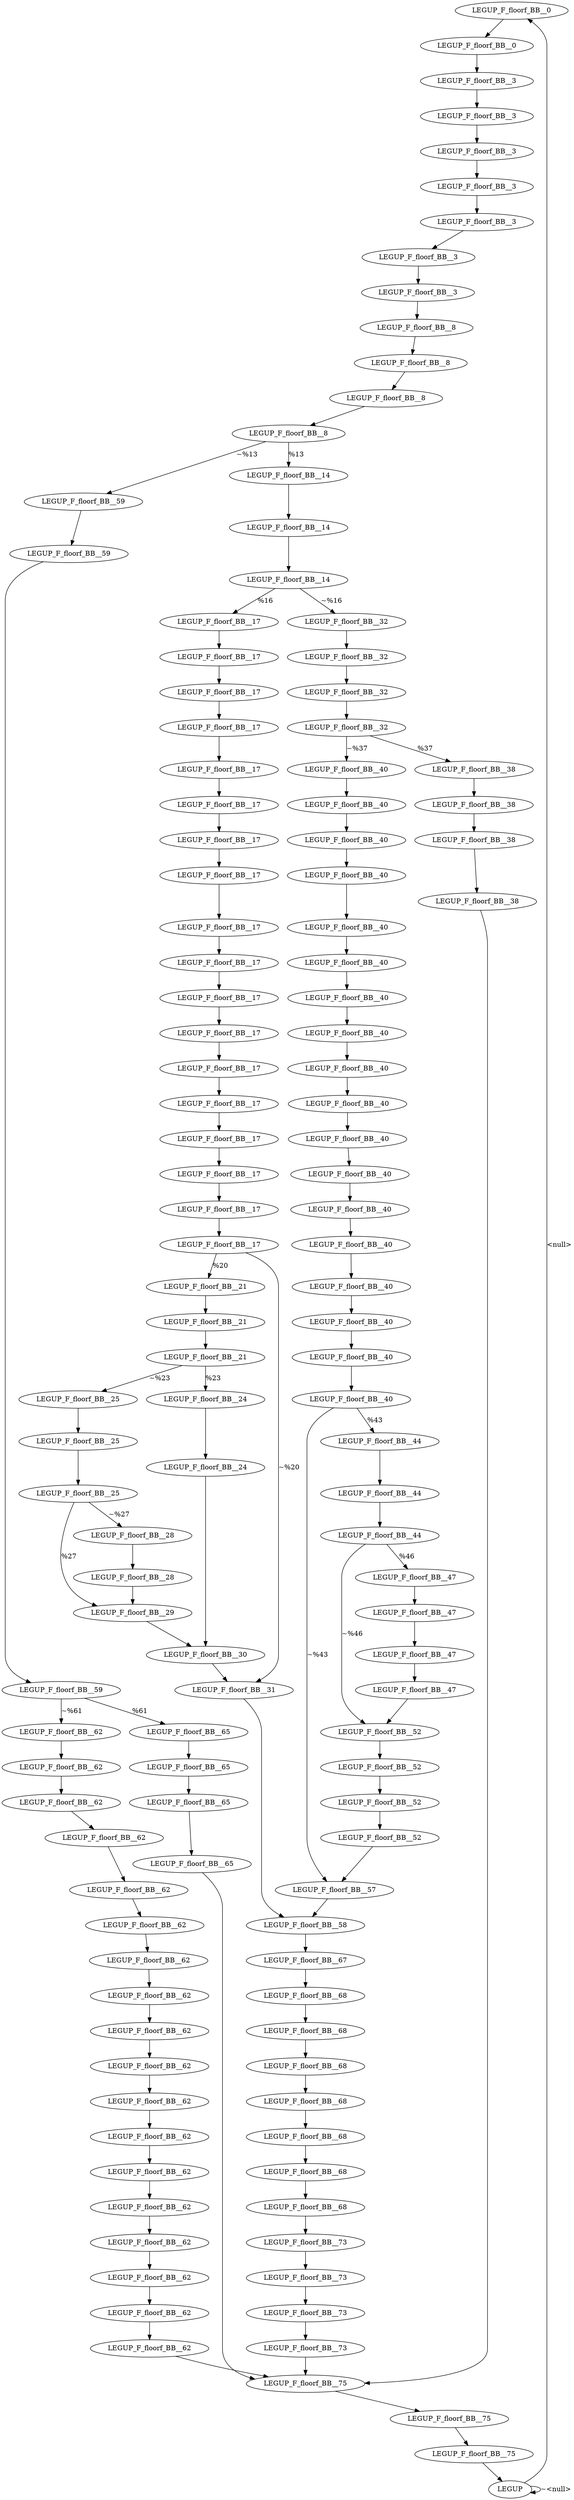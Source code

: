 digraph {
Node0x2cfcaf0[label="LEGUP_F_floorf_BB__0"];
Node0x2cfc950[label="LEGUP"];
Node0x2cfc950 -> Node0x2cfcaf0[label="<null>"];
Node0x2cfc950 -> Node0x2cfc950[label="~<null>"];
Node0x2cfcbc0[label="LEGUP_F_floorf_BB__0"];
Node0x2cfcaf0 -> Node0x2cfcbc0;
Node0x2cfcc90[label="LEGUP_F_floorf_BB__3"];
Node0x2cfcbc0 -> Node0x2cfcc90;
Node0x2cfcd60[label="LEGUP_F_floorf_BB__3"];
Node0x2cfcc90 -> Node0x2cfcd60;
Node0x2cfce30[label="LEGUP_F_floorf_BB__3"];
Node0x2cfcd60 -> Node0x2cfce30;
Node0x2cfcf00[label="LEGUP_F_floorf_BB__3"];
Node0x2cfce30 -> Node0x2cfcf00;
Node0x2cfcfd0[label="LEGUP_F_floorf_BB__3"];
Node0x2cfcf00 -> Node0x2cfcfd0;
Node0x2cfd0a0[label="LEGUP_F_floorf_BB__3"];
Node0x2cfcfd0 -> Node0x2cfd0a0;
Node0x2cfd170[label="LEGUP_F_floorf_BB__3"];
Node0x2cfd0a0 -> Node0x2cfd170;
Node0x2cfd240[label="LEGUP_F_floorf_BB__8"];
Node0x2cfd170 -> Node0x2cfd240;
Node0x2cfd310[label="LEGUP_F_floorf_BB__8"];
Node0x2cfd240 -> Node0x2cfd310;
Node0x2cfd3e0[label="LEGUP_F_floorf_BB__8"];
Node0x2cfd310 -> Node0x2cfd3e0;
Node0x2cfd4b0[label="LEGUP_F_floorf_BB__8"];
Node0x2cfd3e0 -> Node0x2cfd4b0;
Node0x2cfd580[label="LEGUP_F_floorf_BB__14"];
Node0x2cfd4b0 -> Node0x2cfd580[label="%13"];
Node0x2d01950[label="LEGUP_F_floorf_BB__59"];
Node0x2cfd4b0 -> Node0x2d01950[label="~%13"];
Node0x2cfd650[label="LEGUP_F_floorf_BB__14"];
Node0x2cfd580 -> Node0x2cfd650;
Node0x2cfd720[label="LEGUP_F_floorf_BB__14"];
Node0x2cfd650 -> Node0x2cfd720;
Node0x2cfd7f0[label="LEGUP_F_floorf_BB__17"];
Node0x2cfd720 -> Node0x2cfd7f0[label="%16"];
Node0x2cff120[label="LEGUP_F_floorf_BB__32"];
Node0x2cfd720 -> Node0x2cff120[label="~%16"];
Node0x2cfd8c0[label="LEGUP_F_floorf_BB__17"];
Node0x2cfd7f0 -> Node0x2cfd8c0;
Node0x2cfd990[label="LEGUP_F_floorf_BB__17"];
Node0x2cfd8c0 -> Node0x2cfd990;
Node0x2cfda60[label="LEGUP_F_floorf_BB__17"];
Node0x2cfd990 -> Node0x2cfda60;
Node0x2cfdb30[label="LEGUP_F_floorf_BB__17"];
Node0x2cfda60 -> Node0x2cfdb30;
Node0x2cfdc00[label="LEGUP_F_floorf_BB__17"];
Node0x2cfdb30 -> Node0x2cfdc00;
Node0x2cfdcd0[label="LEGUP_F_floorf_BB__17"];
Node0x2cfdc00 -> Node0x2cfdcd0;
Node0x2cfdda0[label="LEGUP_F_floorf_BB__17"];
Node0x2cfdcd0 -> Node0x2cfdda0;
Node0x2cfde70[label="LEGUP_F_floorf_BB__17"];
Node0x2cfdda0 -> Node0x2cfde70;
Node0x2cfdf40[label="LEGUP_F_floorf_BB__17"];
Node0x2cfde70 -> Node0x2cfdf40;
Node0x2cfe010[label="LEGUP_F_floorf_BB__17"];
Node0x2cfdf40 -> Node0x2cfe010;
Node0x2cfe0e0[label="LEGUP_F_floorf_BB__17"];
Node0x2cfe010 -> Node0x2cfe0e0;
Node0x2cfe1b0[label="LEGUP_F_floorf_BB__17"];
Node0x2cfe0e0 -> Node0x2cfe1b0;
Node0x2cfe280[label="LEGUP_F_floorf_BB__17"];
Node0x2cfe1b0 -> Node0x2cfe280;
Node0x2cfe350[label="LEGUP_F_floorf_BB__17"];
Node0x2cfe280 -> Node0x2cfe350;
Node0x2cfe420[label="LEGUP_F_floorf_BB__17"];
Node0x2cfe350 -> Node0x2cfe420;
Node0x2cfe4f0[label="LEGUP_F_floorf_BB__17"];
Node0x2cfe420 -> Node0x2cfe4f0;
Node0x2cfe5c0[label="LEGUP_F_floorf_BB__17"];
Node0x2cfe4f0 -> Node0x2cfe5c0;
Node0x2cfe690[label="LEGUP_F_floorf_BB__21"];
Node0x2cfe5c0 -> Node0x2cfe690[label="%20"];
Node0x2cff050[label="LEGUP_F_floorf_BB__31"];
Node0x2cfe5c0 -> Node0x2cff050[label="~%20"];
Node0x2cfe760[label="LEGUP_F_floorf_BB__21"];
Node0x2cfe690 -> Node0x2cfe760;
Node0x2cfe830[label="LEGUP_F_floorf_BB__21"];
Node0x2cfe760 -> Node0x2cfe830;
Node0x2cfe900[label="LEGUP_F_floorf_BB__24"];
Node0x2cfe830 -> Node0x2cfe900[label="%23"];
Node0x2cfeaa0[label="LEGUP_F_floorf_BB__25"];
Node0x2cfe830 -> Node0x2cfeaa0[label="~%23"];
Node0x2cfe9d0[label="LEGUP_F_floorf_BB__24"];
Node0x2cfe900 -> Node0x2cfe9d0;
Node0x2cfef80[label="LEGUP_F_floorf_BB__30"];
Node0x2cfe9d0 -> Node0x2cfef80;
Node0x2cfeb70[label="LEGUP_F_floorf_BB__25"];
Node0x2cfeaa0 -> Node0x2cfeb70;
Node0x2cfec40[label="LEGUP_F_floorf_BB__25"];
Node0x2cfeb70 -> Node0x2cfec40;
Node0x2cfeeb0[label="LEGUP_F_floorf_BB__29"];
Node0x2cfec40 -> Node0x2cfeeb0[label="%27"];
Node0x2cfed10[label="LEGUP_F_floorf_BB__28"];
Node0x2cfec40 -> Node0x2cfed10[label="~%27"];
Node0x2cfede0[label="LEGUP_F_floorf_BB__28"];
Node0x2cfed10 -> Node0x2cfede0;
Node0x2cfede0 -> Node0x2cfeeb0;
Node0x2cfeeb0 -> Node0x2cfef80;
Node0x2cfef80 -> Node0x2cff050;
Node0x2d01840[label="LEGUP_F_floorf_BB__58"];
Node0x2cff050 -> Node0x2d01840;
Node0x2cff1f0[label="LEGUP_F_floorf_BB__32"];
Node0x2cff120 -> Node0x2cff1f0;
Node0x2cff2c0[label="LEGUP_F_floorf_BB__32"];
Node0x2cff1f0 -> Node0x2cff2c0;
Node0x2cff390[label="LEGUP_F_floorf_BB__32"];
Node0x2cff2c0 -> Node0x2cff390;
Node0x2cff460[label="LEGUP_F_floorf_BB__38"];
Node0x2cff390 -> Node0x2cff460[label="%37"];
Node0x2cff860[label="LEGUP_F_floorf_BB__40"];
Node0x2cff390 -> Node0x2cff860[label="~%37"];
Node0x2cff530[label="LEGUP_F_floorf_BB__38"];
Node0x2cff460 -> Node0x2cff530;
Node0x2cff640[label="LEGUP_F_floorf_BB__38"];
Node0x2cff530 -> Node0x2cff640;
Node0x2cff750[label="LEGUP_F_floorf_BB__38"];
Node0x2cff640 -> Node0x2cff750;
Node0x2d040a0[label="LEGUP_F_floorf_BB__75"];
Node0x2cff750 -> Node0x2d040a0;
Node0x2cff970[label="LEGUP_F_floorf_BB__40"];
Node0x2cff860 -> Node0x2cff970;
Node0x2cffa80[label="LEGUP_F_floorf_BB__40"];
Node0x2cff970 -> Node0x2cffa80;
Node0x2cffb90[label="LEGUP_F_floorf_BB__40"];
Node0x2cffa80 -> Node0x2cffb90;
Node0x2cffca0[label="LEGUP_F_floorf_BB__40"];
Node0x2cffb90 -> Node0x2cffca0;
Node0x2cffdb0[label="LEGUP_F_floorf_BB__40"];
Node0x2cffca0 -> Node0x2cffdb0;
Node0x2cffec0[label="LEGUP_F_floorf_BB__40"];
Node0x2cffdb0 -> Node0x2cffec0;
Node0x2cfffd0[label="LEGUP_F_floorf_BB__40"];
Node0x2cffec0 -> Node0x2cfffd0;
Node0x2d000e0[label="LEGUP_F_floorf_BB__40"];
Node0x2cfffd0 -> Node0x2d000e0;
Node0x2d001f0[label="LEGUP_F_floorf_BB__40"];
Node0x2d000e0 -> Node0x2d001f0;
Node0x2d00300[label="LEGUP_F_floorf_BB__40"];
Node0x2d001f0 -> Node0x2d00300;
Node0x2d00410[label="LEGUP_F_floorf_BB__40"];
Node0x2d00300 -> Node0x2d00410;
Node0x2d00520[label="LEGUP_F_floorf_BB__40"];
Node0x2d00410 -> Node0x2d00520;
Node0x2d00630[label="LEGUP_F_floorf_BB__40"];
Node0x2d00520 -> Node0x2d00630;
Node0x2d00740[label="LEGUP_F_floorf_BB__40"];
Node0x2d00630 -> Node0x2d00740;
Node0x2d00850[label="LEGUP_F_floorf_BB__40"];
Node0x2d00740 -> Node0x2d00850;
Node0x2d00960[label="LEGUP_F_floorf_BB__40"];
Node0x2d00850 -> Node0x2d00960;
Node0x2d00a70[label="LEGUP_F_floorf_BB__40"];
Node0x2d00960 -> Node0x2d00a70;
Node0x2d00b80[label="LEGUP_F_floorf_BB__44"];
Node0x2d00a70 -> Node0x2d00b80[label="%43"];
Node0x2d01730[label="LEGUP_F_floorf_BB__57"];
Node0x2d00a70 -> Node0x2d01730[label="~%43"];
Node0x2d00c90[label="LEGUP_F_floorf_BB__44"];
Node0x2d00b80 -> Node0x2d00c90;
Node0x2d00da0[label="LEGUP_F_floorf_BB__44"];
Node0x2d00c90 -> Node0x2d00da0;
Node0x2d00eb0[label="LEGUP_F_floorf_BB__47"];
Node0x2d00da0 -> Node0x2d00eb0[label="%46"];
Node0x2d012f0[label="LEGUP_F_floorf_BB__52"];
Node0x2d00da0 -> Node0x2d012f0[label="~%46"];
Node0x2d00fc0[label="LEGUP_F_floorf_BB__47"];
Node0x2d00eb0 -> Node0x2d00fc0;
Node0x2d010d0[label="LEGUP_F_floorf_BB__47"];
Node0x2d00fc0 -> Node0x2d010d0;
Node0x2d011e0[label="LEGUP_F_floorf_BB__47"];
Node0x2d010d0 -> Node0x2d011e0;
Node0x2d011e0 -> Node0x2d012f0;
Node0x2d01400[label="LEGUP_F_floorf_BB__52"];
Node0x2d012f0 -> Node0x2d01400;
Node0x2d01510[label="LEGUP_F_floorf_BB__52"];
Node0x2d01400 -> Node0x2d01510;
Node0x2d01620[label="LEGUP_F_floorf_BB__52"];
Node0x2d01510 -> Node0x2d01620;
Node0x2d01620 -> Node0x2d01730;
Node0x2d01730 -> Node0x2d01840;
Node0x2d033e0[label="LEGUP_F_floorf_BB__67"];
Node0x2d01840 -> Node0x2d033e0;
Node0x2d01a60[label="LEGUP_F_floorf_BB__59"];
Node0x2d01950 -> Node0x2d01a60;
Node0x2d01b70[label="LEGUP_F_floorf_BB__59"];
Node0x2d01a60 -> Node0x2d01b70;
Node0x2d02fa0[label="LEGUP_F_floorf_BB__65"];
Node0x2d01b70 -> Node0x2d02fa0[label="%61"];
Node0x2d01c80[label="LEGUP_F_floorf_BB__62"];
Node0x2d01b70 -> Node0x2d01c80[label="~%61"];
Node0x2d01d90[label="LEGUP_F_floorf_BB__62"];
Node0x2d01c80 -> Node0x2d01d90;
Node0x2d01ea0[label="LEGUP_F_floorf_BB__62"];
Node0x2d01d90 -> Node0x2d01ea0;
Node0x2d01fb0[label="LEGUP_F_floorf_BB__62"];
Node0x2d01ea0 -> Node0x2d01fb0;
Node0x2d020c0[label="LEGUP_F_floorf_BB__62"];
Node0x2d01fb0 -> Node0x2d020c0;
Node0x2d021d0[label="LEGUP_F_floorf_BB__62"];
Node0x2d020c0 -> Node0x2d021d0;
Node0x2d022e0[label="LEGUP_F_floorf_BB__62"];
Node0x2d021d0 -> Node0x2d022e0;
Node0x2d023f0[label="LEGUP_F_floorf_BB__62"];
Node0x2d022e0 -> Node0x2d023f0;
Node0x2d02500[label="LEGUP_F_floorf_BB__62"];
Node0x2d023f0 -> Node0x2d02500;
Node0x2d02610[label="LEGUP_F_floorf_BB__62"];
Node0x2d02500 -> Node0x2d02610;
Node0x2d02720[label="LEGUP_F_floorf_BB__62"];
Node0x2d02610 -> Node0x2d02720;
Node0x2d02830[label="LEGUP_F_floorf_BB__62"];
Node0x2d02720 -> Node0x2d02830;
Node0x2d02940[label="LEGUP_F_floorf_BB__62"];
Node0x2d02830 -> Node0x2d02940;
Node0x2d02a50[label="LEGUP_F_floorf_BB__62"];
Node0x2d02940 -> Node0x2d02a50;
Node0x2d02b60[label="LEGUP_F_floorf_BB__62"];
Node0x2d02a50 -> Node0x2d02b60;
Node0x2d02c70[label="LEGUP_F_floorf_BB__62"];
Node0x2d02b60 -> Node0x2d02c70;
Node0x2d02d80[label="LEGUP_F_floorf_BB__62"];
Node0x2d02c70 -> Node0x2d02d80;
Node0x2d02e90[label="LEGUP_F_floorf_BB__62"];
Node0x2d02d80 -> Node0x2d02e90;
Node0x2d02e90 -> Node0x2d040a0;
Node0x2d030b0[label="LEGUP_F_floorf_BB__65"];
Node0x2d02fa0 -> Node0x2d030b0;
Node0x2d031c0[label="LEGUP_F_floorf_BB__65"];
Node0x2d030b0 -> Node0x2d031c0;
Node0x2d032d0[label="LEGUP_F_floorf_BB__65"];
Node0x2d031c0 -> Node0x2d032d0;
Node0x2d032d0 -> Node0x2d040a0;
Node0x2d034f0[label="LEGUP_F_floorf_BB__68"];
Node0x2d033e0 -> Node0x2d034f0;
Node0x2d03600[label="LEGUP_F_floorf_BB__68"];
Node0x2d034f0 -> Node0x2d03600;
Node0x2d03710[label="LEGUP_F_floorf_BB__68"];
Node0x2d03600 -> Node0x2d03710;
Node0x2d03820[label="LEGUP_F_floorf_BB__68"];
Node0x2d03710 -> Node0x2d03820;
Node0x2d03930[label="LEGUP_F_floorf_BB__68"];
Node0x2d03820 -> Node0x2d03930;
Node0x2d03a40[label="LEGUP_F_floorf_BB__68"];
Node0x2d03930 -> Node0x2d03a40;
Node0x2d03b50[label="LEGUP_F_floorf_BB__68"];
Node0x2d03a40 -> Node0x2d03b50;
Node0x2d03c60[label="LEGUP_F_floorf_BB__73"];
Node0x2d03b50 -> Node0x2d03c60;
Node0x2d03d70[label="LEGUP_F_floorf_BB__73"];
Node0x2d03c60 -> Node0x2d03d70;
Node0x2d03e80[label="LEGUP_F_floorf_BB__73"];
Node0x2d03d70 -> Node0x2d03e80;
Node0x2d03f90[label="LEGUP_F_floorf_BB__73"];
Node0x2d03e80 -> Node0x2d03f90;
Node0x2d03f90 -> Node0x2d040a0;
Node0x2d041b0[label="LEGUP_F_floorf_BB__75"];
Node0x2d040a0 -> Node0x2d041b0;
Node0x2d042c0[label="LEGUP_F_floorf_BB__75"];
Node0x2d041b0 -> Node0x2d042c0;
Node0x2d042c0 -> Node0x2cfc950;
}
